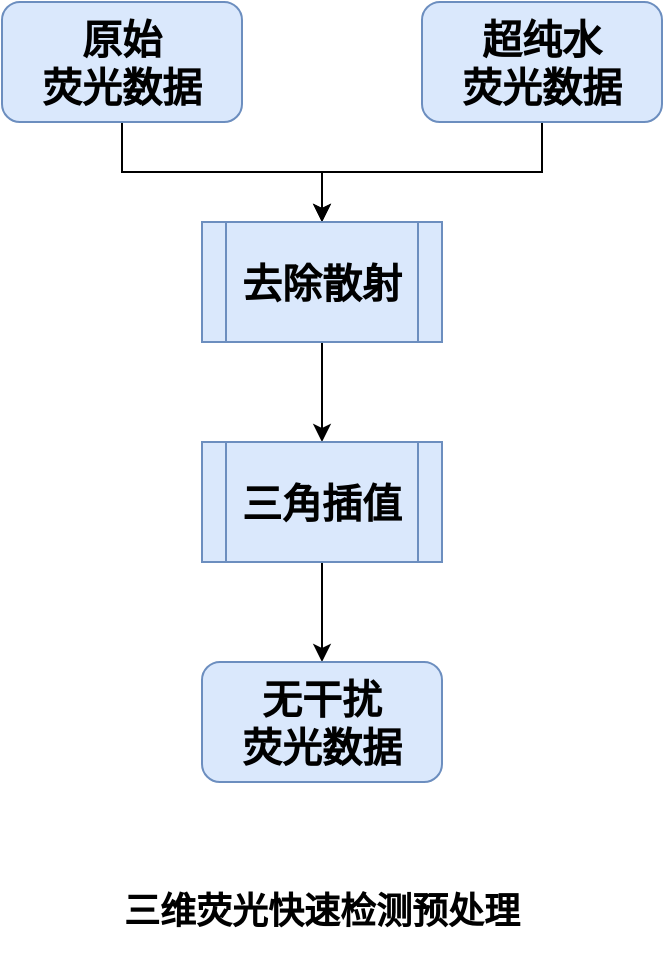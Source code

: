 <mxfile version="14.5.4" type="github">
  <diagram id="1-btSKzoEJkCLD6Q1Yo5" name="Page-1">
    <mxGraphModel dx="868" dy="393" grid="1" gridSize="10" guides="1" tooltips="1" connect="1" arrows="1" fold="1" page="1" pageScale="1" pageWidth="827" pageHeight="1169" math="0" shadow="0">
      <root>
        <mxCell id="0" />
        <mxCell id="1" parent="0" />
        <mxCell id="FXfrInpH9SstkM4S5mW5-1" value="&lt;font style=&quot;font-size: 18px&quot;&gt;&lt;b&gt;三维荧光快速检测预处理&lt;/b&gt;&lt;/font&gt;" style="text;html=1;strokeColor=none;fillColor=none;align=center;verticalAlign=middle;whiteSpace=wrap;rounded=0;" vertex="1" parent="1">
          <mxGeometry x="410" y="520" width="220" height="50" as="geometry" />
        </mxCell>
        <mxCell id="FXfrInpH9SstkM4S5mW5-7" style="edgeStyle=orthogonalEdgeStyle;rounded=0;orthogonalLoop=1;jettySize=auto;html=1;exitX=0.5;exitY=1;exitDx=0;exitDy=0;" edge="1" parent="1" source="FXfrInpH9SstkM4S5mW5-2" target="FXfrInpH9SstkM4S5mW5-4">
          <mxGeometry relative="1" as="geometry" />
        </mxCell>
        <mxCell id="FXfrInpH9SstkM4S5mW5-2" value="&lt;font style=&quot;font-size: 20px&quot;&gt;&lt;b&gt;原始&lt;br&gt;荧光数据&lt;/b&gt;&lt;/font&gt;" style="rounded=1;whiteSpace=wrap;html=1;fontSize=20;fillColor=#dae8fc;strokeColor=#6c8ebf;" vertex="1" parent="1">
          <mxGeometry x="360" y="90" width="120" height="60" as="geometry" />
        </mxCell>
        <mxCell id="FXfrInpH9SstkM4S5mW5-8" style="edgeStyle=orthogonalEdgeStyle;rounded=0;orthogonalLoop=1;jettySize=auto;html=1;exitX=0.5;exitY=1;exitDx=0;exitDy=0;entryX=0.5;entryY=0;entryDx=0;entryDy=0;" edge="1" parent="1" source="FXfrInpH9SstkM4S5mW5-3" target="FXfrInpH9SstkM4S5mW5-4">
          <mxGeometry relative="1" as="geometry" />
        </mxCell>
        <mxCell id="FXfrInpH9SstkM4S5mW5-3" value="&lt;font style=&quot;font-size: 20px&quot;&gt;&lt;b&gt;超纯水&lt;br&gt;荧光数据&lt;/b&gt;&lt;/font&gt;" style="rounded=1;whiteSpace=wrap;html=1;fontSize=20;fillColor=#dae8fc;strokeColor=#6c8ebf;" vertex="1" parent="1">
          <mxGeometry x="570" y="90" width="120" height="60" as="geometry" />
        </mxCell>
        <mxCell id="FXfrInpH9SstkM4S5mW5-9" style="edgeStyle=orthogonalEdgeStyle;rounded=0;orthogonalLoop=1;jettySize=auto;html=1;exitX=0.5;exitY=1;exitDx=0;exitDy=0;entryX=0.5;entryY=0;entryDx=0;entryDy=0;" edge="1" parent="1" source="FXfrInpH9SstkM4S5mW5-4" target="FXfrInpH9SstkM4S5mW5-5">
          <mxGeometry relative="1" as="geometry" />
        </mxCell>
        <mxCell id="FXfrInpH9SstkM4S5mW5-4" value="&lt;font style=&quot;font-size: 20px&quot;&gt;&lt;b&gt;去除散射&lt;/b&gt;&lt;/font&gt;" style="shape=process;whiteSpace=wrap;html=1;backgroundOutline=1;fillColor=#dae8fc;strokeColor=#6c8ebf;" vertex="1" parent="1">
          <mxGeometry x="460" y="200" width="120" height="60" as="geometry" />
        </mxCell>
        <mxCell id="FXfrInpH9SstkM4S5mW5-10" style="edgeStyle=orthogonalEdgeStyle;rounded=0;orthogonalLoop=1;jettySize=auto;html=1;exitX=0.5;exitY=1;exitDx=0;exitDy=0;entryX=0.5;entryY=0;entryDx=0;entryDy=0;" edge="1" parent="1" source="FXfrInpH9SstkM4S5mW5-5" target="FXfrInpH9SstkM4S5mW5-6">
          <mxGeometry relative="1" as="geometry" />
        </mxCell>
        <mxCell id="FXfrInpH9SstkM4S5mW5-5" value="&lt;span style=&quot;font-size: 20px&quot;&gt;&lt;b&gt;三角插值&lt;/b&gt;&lt;/span&gt;" style="shape=process;whiteSpace=wrap;html=1;backgroundOutline=1;fillColor=#dae8fc;strokeColor=#6c8ebf;" vertex="1" parent="1">
          <mxGeometry x="460" y="310" width="120" height="60" as="geometry" />
        </mxCell>
        <mxCell id="FXfrInpH9SstkM4S5mW5-6" value="&lt;font style=&quot;font-size: 20px&quot;&gt;&lt;b&gt;无干扰&lt;br&gt;荧光数据&lt;/b&gt;&lt;/font&gt;" style="rounded=1;whiteSpace=wrap;html=1;fontSize=20;fillColor=#dae8fc;strokeColor=#6c8ebf;" vertex="1" parent="1">
          <mxGeometry x="460" y="420" width="120" height="60" as="geometry" />
        </mxCell>
      </root>
    </mxGraphModel>
  </diagram>
</mxfile>
